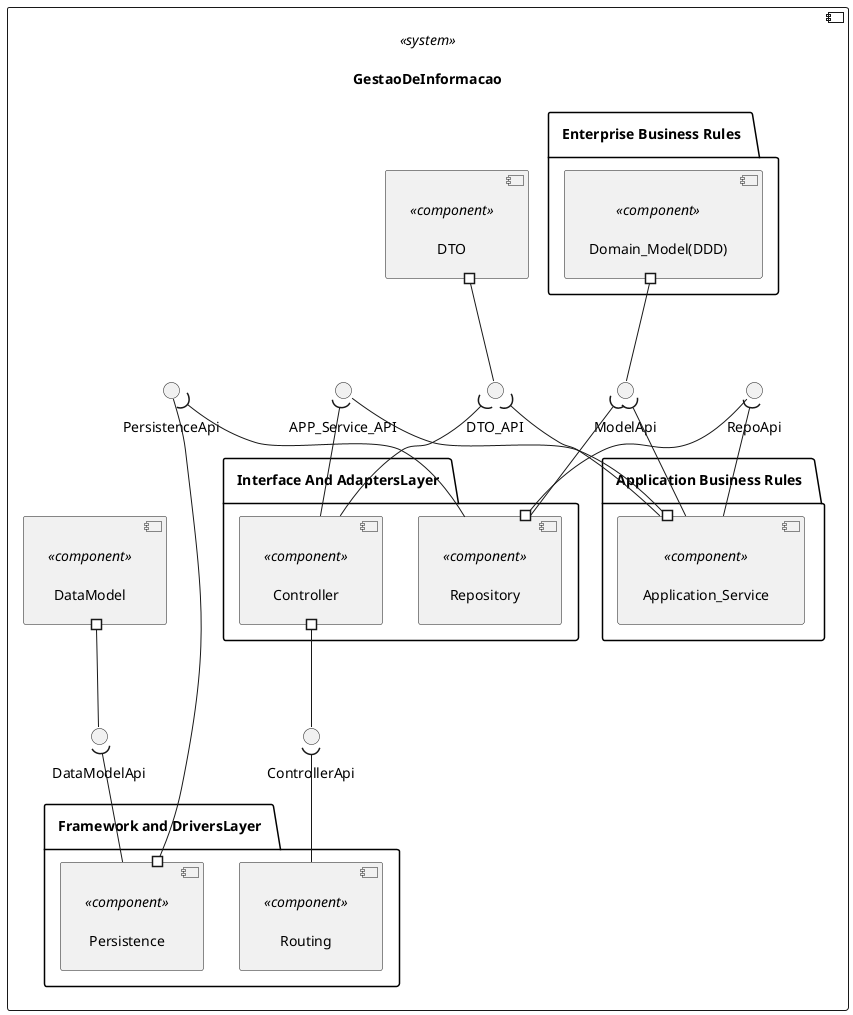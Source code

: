 @startuml
skinparam layoutDirection top to bottom
skinparam padding 10

component  GestaoDeInformacao <<system>> {

    package "Framework and DriversLayer"{
        component Routing  <<component>>{

        }

        component Persistence  <<component>>{

        }
    }


    package "Interface And AdaptersLayer"{
        component Controller as ctrl <<component>>{

        }

        component Repository as Repo <<component>>{

        }
    }


    package "Application Business Rules" {
        component Application_Service as Service  <<component>>{

        }
    }

    package "Enterprise Business Rules" {
        component Domain_Model(DDD) as Domain <<component>>{

        }
    }

component DTO <<component>>{

}

component DataModel <<component>>{

}

() ModelApi
() APP_Service_API
() DTO_API
() RepoApi
() DataModelApi
() ControllerApi
() PersistenceApi

ControllerApi  )-- Routing
Persistence #-- PersistenceApi
DataModelApi  )-- Persistence

Domain #-- ModelApi
ModelApi  )-- Service
ModelApi  )-- Repo

DTO  #--  DTO_API
DTO_API  )-- ctrl
DTO_API  )-- Service

Service #-- APP_Service_API
APP_Service_API  )-- ctrl

Repo #-- RepoApi
RepoApi  )-- Service

ctrl  #-- ControllerApi

PersistenceApi  )-- Repo

DataModel #-- DataModelApi

}

@enduml
